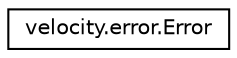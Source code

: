 digraph "Graphical Class Hierarchy"
{
 // INTERACTIVE_SVG=YES
  edge [fontname="Helvetica",fontsize="10",labelfontname="Helvetica",labelfontsize="10"];
  node [fontname="Helvetica",fontsize="10",shape=record];
  rankdir="LR";
  Node1 [label="velocity.error.Error",height=0.2,width=0.4,color="black", fillcolor="white", style="filled",URL="$dc/df3/classvelocity_1_1error_1_1_error.html",tooltip="file error.py "];
}
